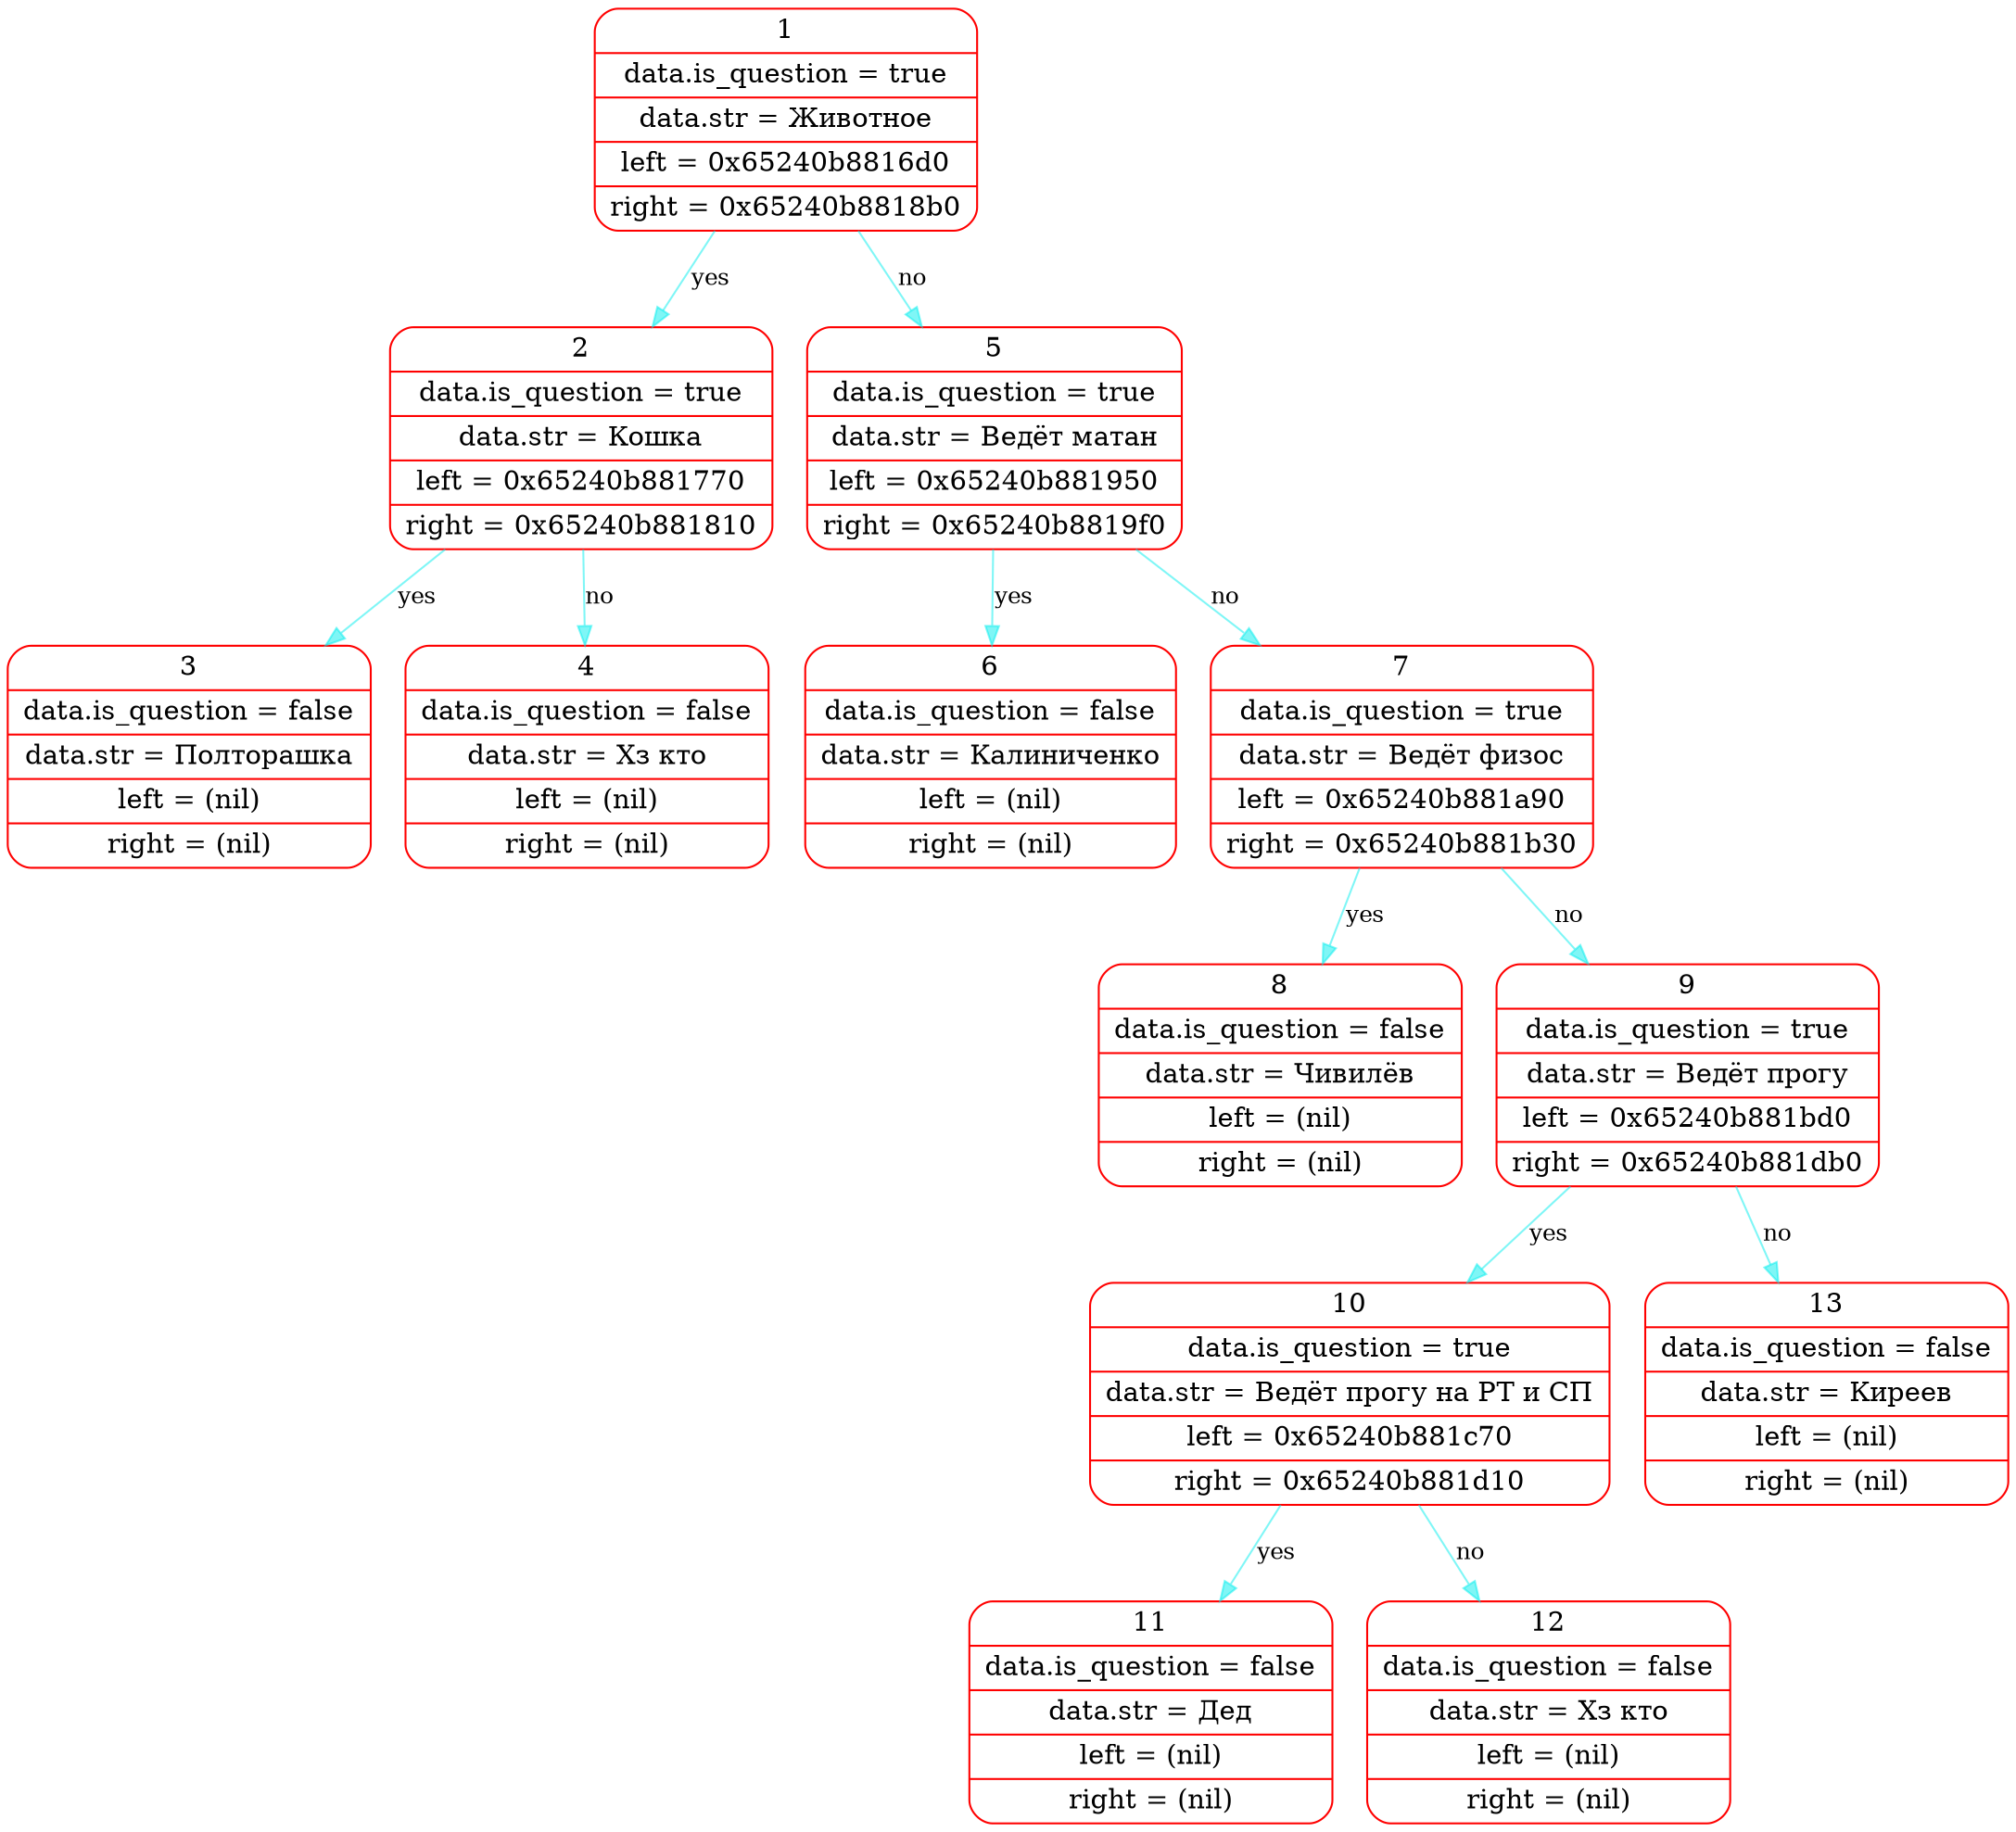 digraph G{
rankdir=HR;
node[color="red",fontsize=14];
edge[color="#00eeee80",fontsize=12, penwidth=1];
elem1[shape="Mrecord", label="{ 1 | data.is_question = true | data.str = Животное | left = 0x65240b8816d0 | right = 0x65240b8818b0 }"];
elem1->elem2[label = "yes"];elem2[shape="Mrecord", label="{ 2 | data.is_question = true | data.str = Кошка | left = 0x65240b881770 | right = 0x65240b881810 }"];
elem2->elem3[label = "yes"];elem3[shape="Mrecord", label="{ 3 | data.is_question = false | data.str = Полторашка | left = (nil) | right = (nil) }"];
elem2->elem4[label = "no"];elem4[shape="Mrecord", label="{ 4 | data.is_question = false | data.str = Хз кто | left = (nil) | right = (nil) }"];
elem1->elem5[label = "no"];elem5[shape="Mrecord", label="{ 5 | data.is_question = true | data.str = Ведёт матан | left = 0x65240b881950 | right = 0x65240b8819f0 }"];
elem5->elem6[label = "yes"];elem6[shape="Mrecord", label="{ 6 | data.is_question = false | data.str = Калиниченко | left = (nil) | right = (nil) }"];
elem5->elem7[label = "no"];elem7[shape="Mrecord", label="{ 7 | data.is_question = true | data.str = Ведёт физос | left = 0x65240b881a90 | right = 0x65240b881b30 }"];
elem7->elem8[label = "yes"];elem8[shape="Mrecord", label="{ 8 | data.is_question = false | data.str = Чивилёв | left = (nil) | right = (nil) }"];
elem7->elem9[label = "no"];elem9[shape="Mrecord", label="{ 9 | data.is_question = true | data.str = Ведёт прогу | left = 0x65240b881bd0 | right = 0x65240b881db0 }"];
elem9->elem10[label = "yes"];elem10[shape="Mrecord", label="{ 10 | data.is_question = true | data.str = Ведёт прогу на РТ и СП | left = 0x65240b881c70 | right = 0x65240b881d10 }"];
elem10->elem11[label = "yes"];elem11[shape="Mrecord", label="{ 11 | data.is_question = false | data.str = Дед | left = (nil) | right = (nil) }"];
elem10->elem12[label = "no"];elem12[shape="Mrecord", label="{ 12 | data.is_question = false | data.str = Хз кто | left = (nil) | right = (nil) }"];
elem9->elem13[label = "no"];elem13[shape="Mrecord", label="{ 13 | data.is_question = false | data.str = Киреев | left = (nil) | right = (nil) }"];
}
